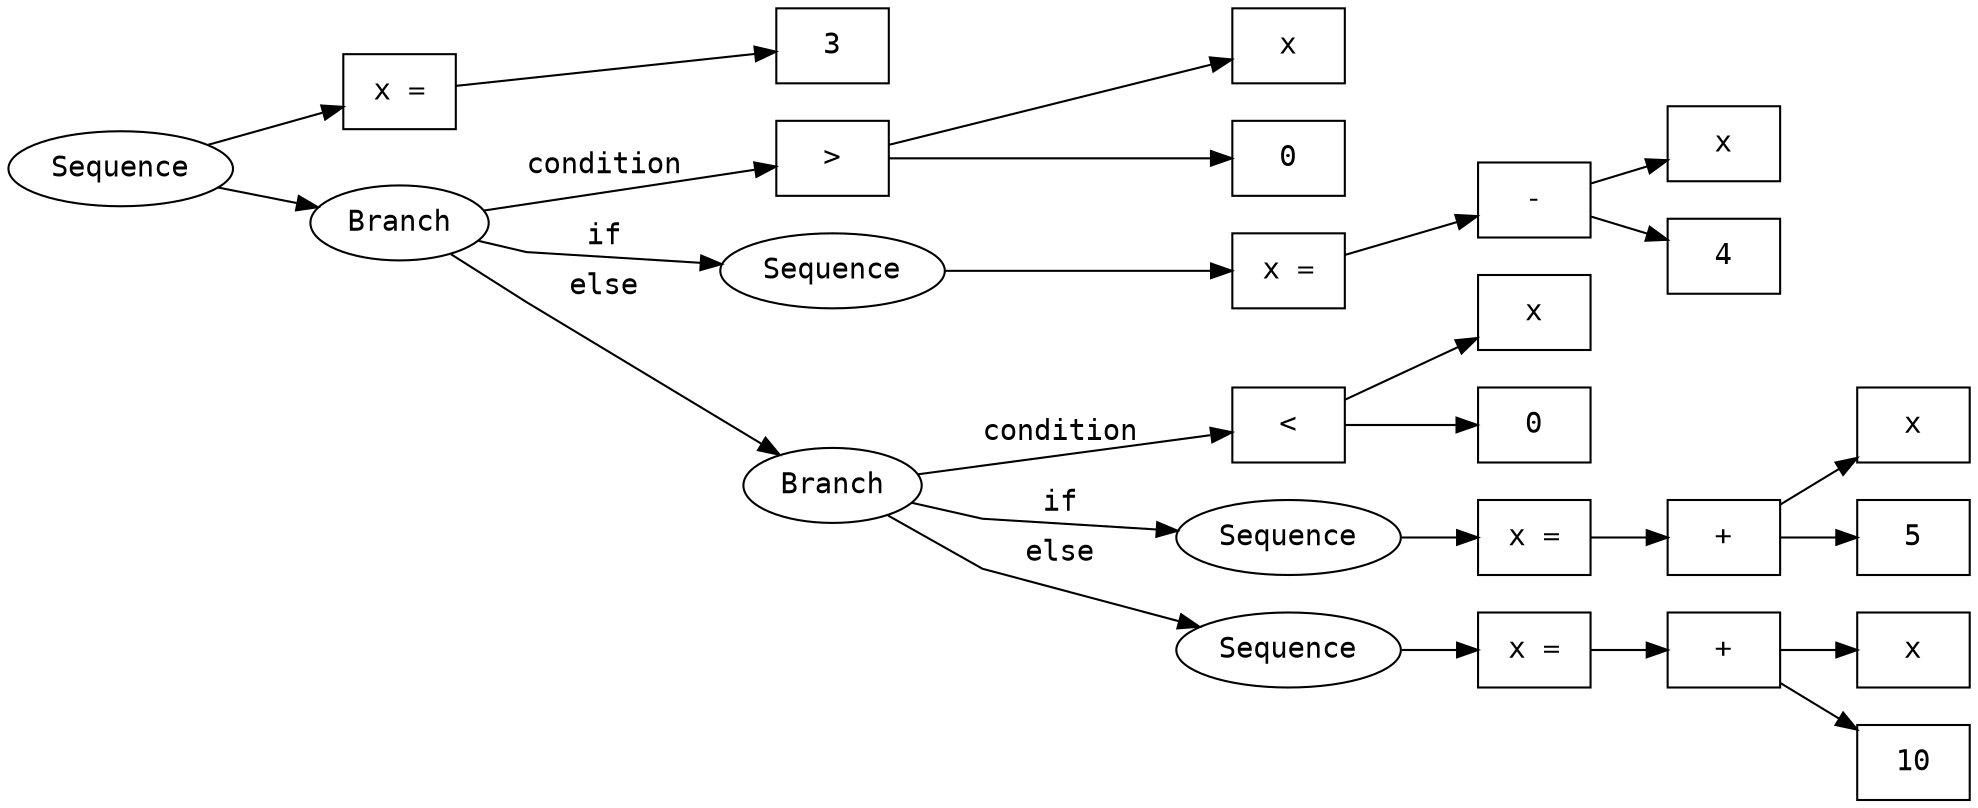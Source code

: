 digraph {
	graph [rankdir=LR splines=polyline]
	node [fontname=monospace]
	edge [fontname=monospace]
	Seq1 [label=Sequence]
	S1 [label="x =" shape=box]
	Element399818192402 [label=3 shape=box]
	S1 -> Element399818192402
	Seq1 -> S1
	B2 [label=Branch]
	Element291378886508 [label=">" shape=box]
	Element837964755421 [label=x shape=box]
	Element291378886508 -> Element837964755421
	Element343390021863 [label=0 shape=box]
	Element291378886508 -> Element343390021863
	B2 -> Element291378886508 [label=condition]
	Seq3 [label=Sequence]
	S3 [label="x =" shape=box]
	Element585246663845 [label="-" shape=box]
	Element994439669316 [label=x shape=box]
	Element585246663845 -> Element994439669316
	Element187430203598 [label=4 shape=box]
	Element585246663845 -> Element187430203598
	S3 -> Element585246663845
	Seq3 -> S3
	B2 -> Seq3 [label=if]
	B4 [label=Branch]
	Element731972837666 [label="<" shape=box]
	Element811032333444 [label=x shape=box]
	Element731972837666 -> Element811032333444
	Element163793769173 [label=0 shape=box]
	Element731972837666 -> Element163793769173
	B4 -> Element731972837666 [label=condition]
	Seq5 [label=Sequence]
	S5 [label="x =" shape=box]
	Element463505169444 [label="+" shape=box]
	Element624358933273 [label=x shape=box]
	Element463505169444 -> Element624358933273
	Element576101736001 [label=5 shape=box]
	Element463505169444 -> Element576101736001
	S5 -> Element463505169444
	Seq5 -> S5
	B4 -> Seq5 [label=if]
	Seq7 [label=Sequence]
	S7 [label="x =" shape=box]
	Element521282817547 [label="+" shape=box]
	Element952276690662 [label=x shape=box]
	Element521282817547 -> Element952276690662
	Element442080783207 [label=10 shape=box]
	Element521282817547 -> Element442080783207
	S7 -> Element521282817547
	Seq7 -> S7
	B4 -> Seq7 [label=else]
	B2 -> B4 [label=else]
	Seq1 -> B2
}
